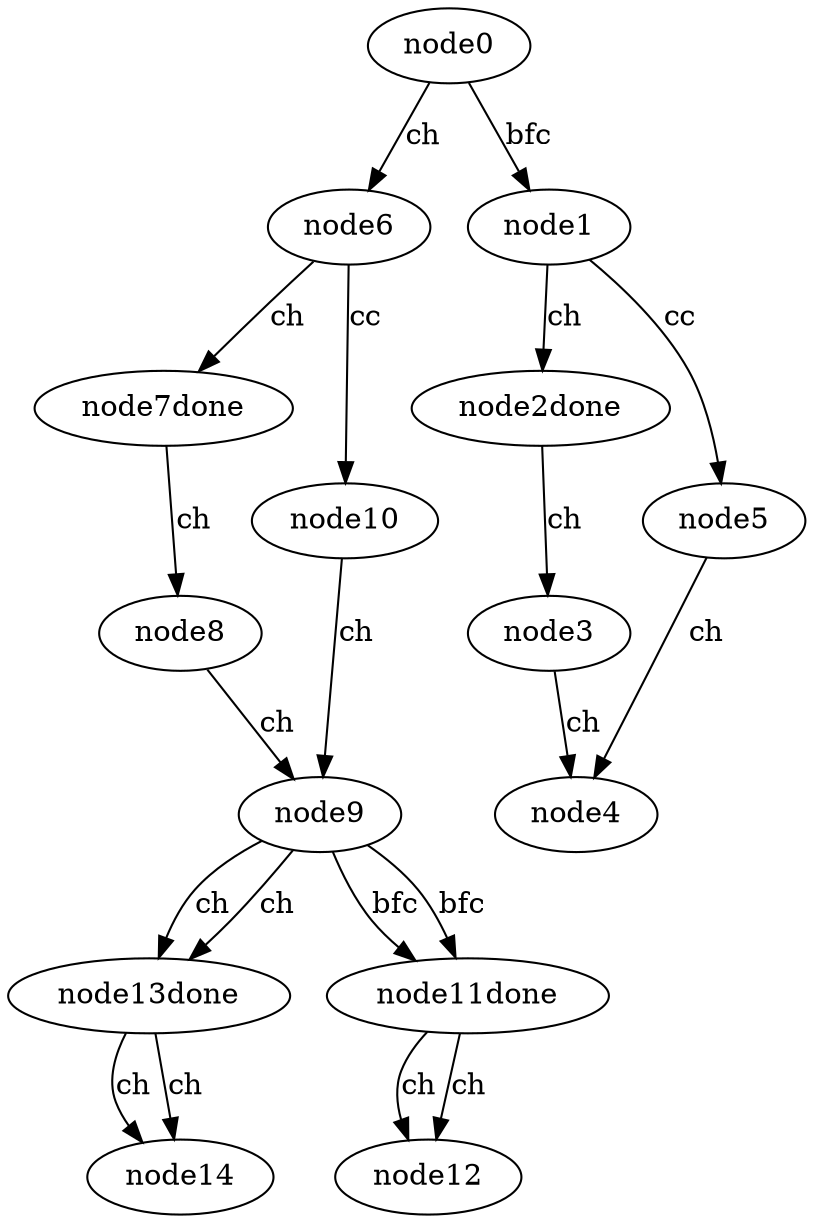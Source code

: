 digraph G {
node0 -> node6[label=ch]
node6 -> node7done[label=ch]
node7done -> node8[label=ch]
node8 -> node9[label=ch]
node9 -> node13done[label=ch]
node13done -> node14[label=ch]
node9 -> node11done[label=bfc]
node11done -> node12[label=ch]
node6 -> node10[label=cc]
node10 -> node9[label=ch]
node9 -> node13done[label=ch]
node13done -> node14[label=ch]
node9 -> node11done[label=bfc]
node11done -> node12[label=ch]
node0 -> node1[label=bfc]
node1 -> node2done[label=ch]
node2done -> node3[label=ch]
node3 -> node4[label=ch]
node1 -> node5[label=cc]
node5 -> node4[label=ch]
}
